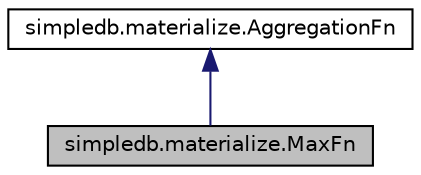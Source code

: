 digraph "simpledb.materialize.MaxFn"
{
  edge [fontname="Helvetica",fontsize="10",labelfontname="Helvetica",labelfontsize="10"];
  node [fontname="Helvetica",fontsize="10",shape=record];
  Node0 [label="simpledb.materialize.MaxFn",height=0.2,width=0.4,color="black", fillcolor="grey75", style="filled", fontcolor="black"];
  Node1 -> Node0 [dir="back",color="midnightblue",fontsize="10",style="solid",fontname="Helvetica"];
  Node1 [label="simpledb.materialize.AggregationFn",height=0.2,width=0.4,color="black", fillcolor="white", style="filled",URL="$interfacesimpledb_1_1materialize_1_1AggregationFn.html"];
}
